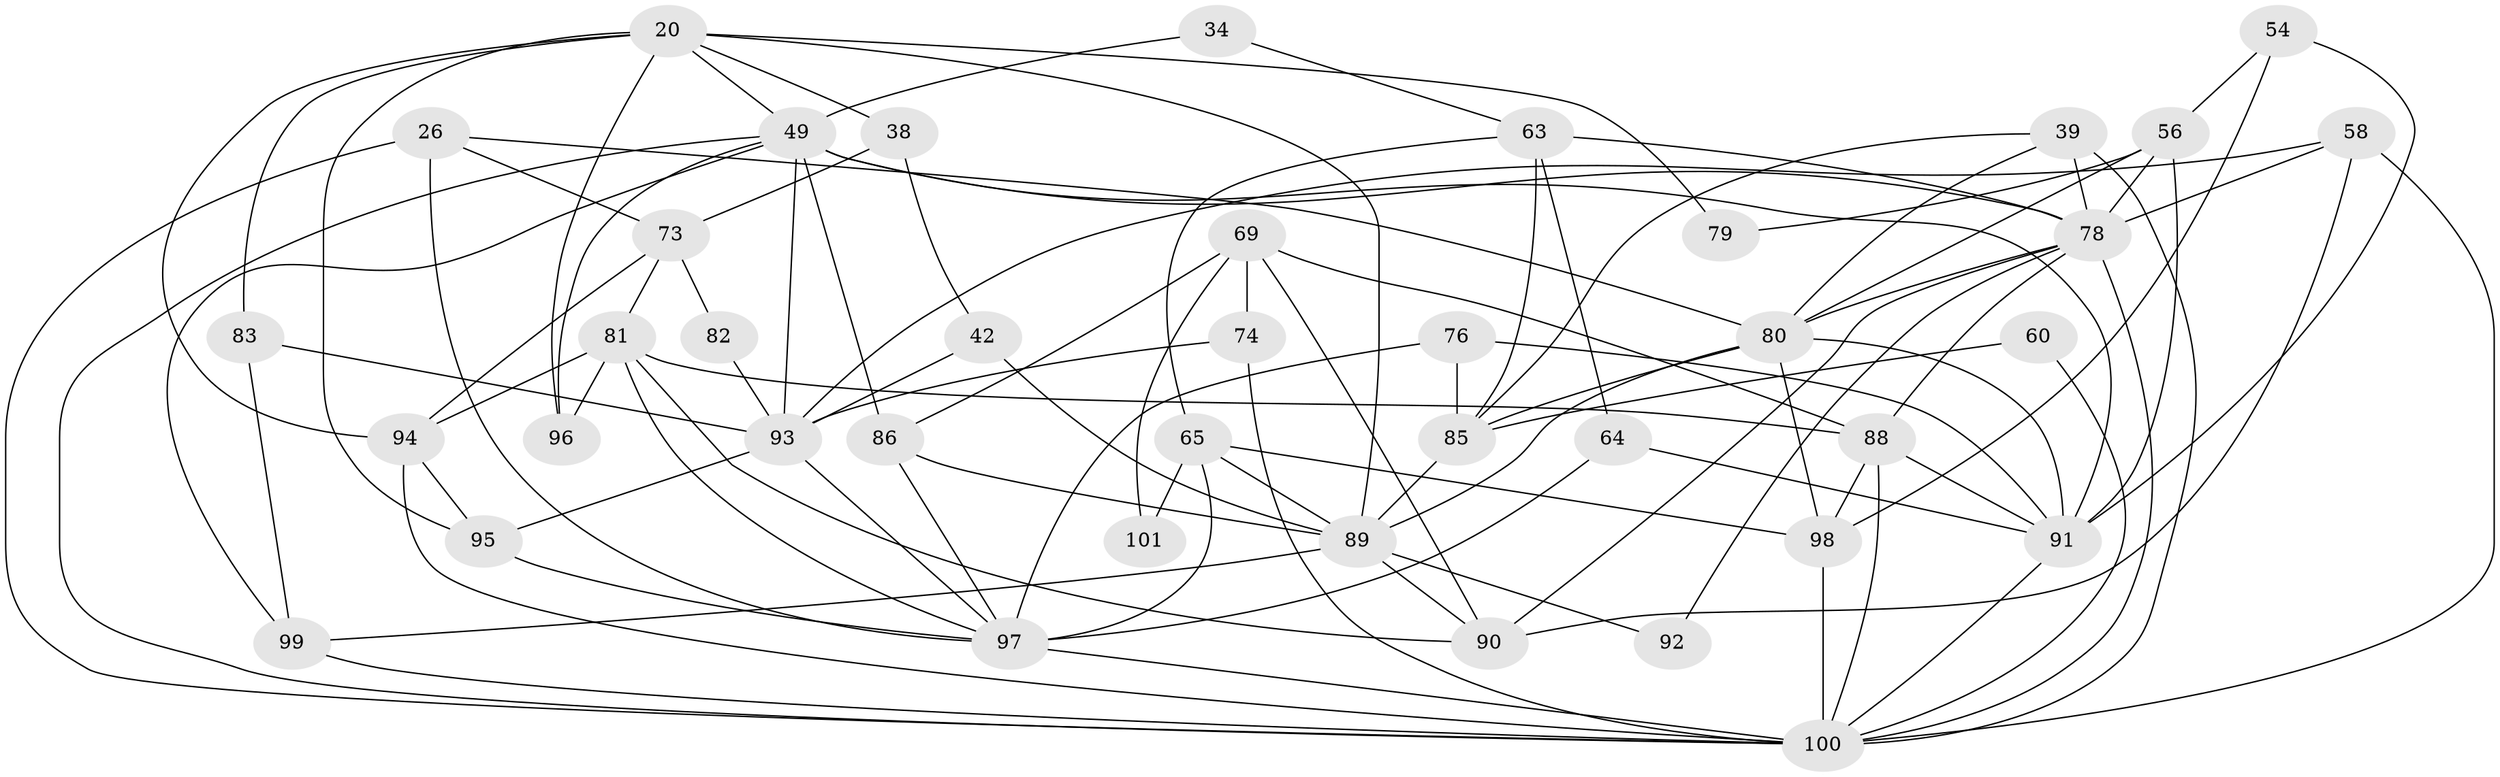// original degree distribution, {2: 0.1485148514851485, 5: 0.21782178217821782, 7: 0.039603960396039604, 3: 0.25742574257425743, 4: 0.25742574257425743, 9: 0.019801980198019802, 6: 0.0594059405940594}
// Generated by graph-tools (version 1.1) at 2025/55/03/04/25 21:55:20]
// undirected, 40 vertices, 100 edges
graph export_dot {
graph [start="1"]
  node [color=gray90,style=filled];
  20 [super="+3"];
  26 [super="+12"];
  34;
  38;
  39 [super="+13+27"];
  42;
  49 [super="+17+29"];
  54;
  56 [super="+9+25"];
  58 [super="+6"];
  60;
  63;
  64;
  65 [super="+33"];
  69;
  73 [super="+43"];
  74;
  76;
  78 [super="+40+61"];
  79 [super="+21+67"];
  80 [super="+36+37"];
  81 [super="+19+32"];
  82;
  83 [super="+23"];
  85 [super="+24+45"];
  86;
  88 [super="+1+5+15+30"];
  89 [super="+8+59"];
  90 [super="+35"];
  91 [super="+68"];
  92;
  93 [super="+14+28"];
  94 [super="+18+87+72"];
  95 [super="+70"];
  96 [super="+57"];
  97 [super="+52+75"];
  98;
  99 [super="+66"];
  100 [super="+53+77+84"];
  101;
  20 -- 38;
  20 -- 83;
  20 -- 95 [weight=2];
  20 -- 79 [weight=3];
  20 -- 89;
  20 -- 49;
  20 -- 96;
  20 -- 94 [weight=2];
  26 -- 73 [weight=2];
  26 -- 100;
  26 -- 97 [weight=2];
  26 -- 80;
  34 -- 63;
  34 -- 49;
  38 -- 42;
  38 -- 73;
  39 -- 78 [weight=3];
  39 -- 100 [weight=4];
  39 -- 85;
  39 -- 80;
  42 -- 89;
  42 -- 93;
  49 -- 93 [weight=2];
  49 -- 78 [weight=2];
  49 -- 96;
  49 -- 99 [weight=2];
  49 -- 86;
  49 -- 91 [weight=2];
  49 -- 100;
  54 -- 98;
  54 -- 56;
  54 -- 91;
  56 -- 91;
  56 -- 78 [weight=3];
  56 -- 79 [weight=2];
  56 -- 80;
  58 -- 90 [weight=2];
  58 -- 93 [weight=2];
  58 -- 78;
  58 -- 100 [weight=2];
  60 -- 100;
  60 -- 85;
  63 -- 78;
  63 -- 64;
  63 -- 65;
  63 -- 85 [weight=2];
  64 -- 97;
  64 -- 91;
  65 -- 98 [weight=2];
  65 -- 101;
  65 -- 89;
  65 -- 97;
  69 -- 74;
  69 -- 90;
  69 -- 86;
  69 -- 101;
  69 -- 88;
  73 -- 94 [weight=2];
  73 -- 82;
  73 -- 81 [weight=2];
  74 -- 100;
  74 -- 93;
  76 -- 97 [weight=3];
  76 -- 85;
  76 -- 91;
  78 -- 92;
  78 -- 80;
  78 -- 88;
  78 -- 90;
  78 -- 100;
  80 -- 98;
  80 -- 89;
  80 -- 91 [weight=2];
  80 -- 85;
  81 -- 88 [weight=2];
  81 -- 90;
  81 -- 96;
  81 -- 97;
  81 -- 94;
  82 -- 93;
  83 -- 93;
  83 -- 99;
  85 -- 89;
  86 -- 97;
  86 -- 89;
  88 -- 98;
  88 -- 91;
  88 -- 100 [weight=2];
  89 -- 90 [weight=2];
  89 -- 99;
  89 -- 92;
  91 -- 100;
  93 -- 95 [weight=3];
  93 -- 97;
  94 -- 95;
  94 -- 100 [weight=4];
  95 -- 97;
  97 -- 100 [weight=2];
  98 -- 100;
  99 -- 100 [weight=2];
}
